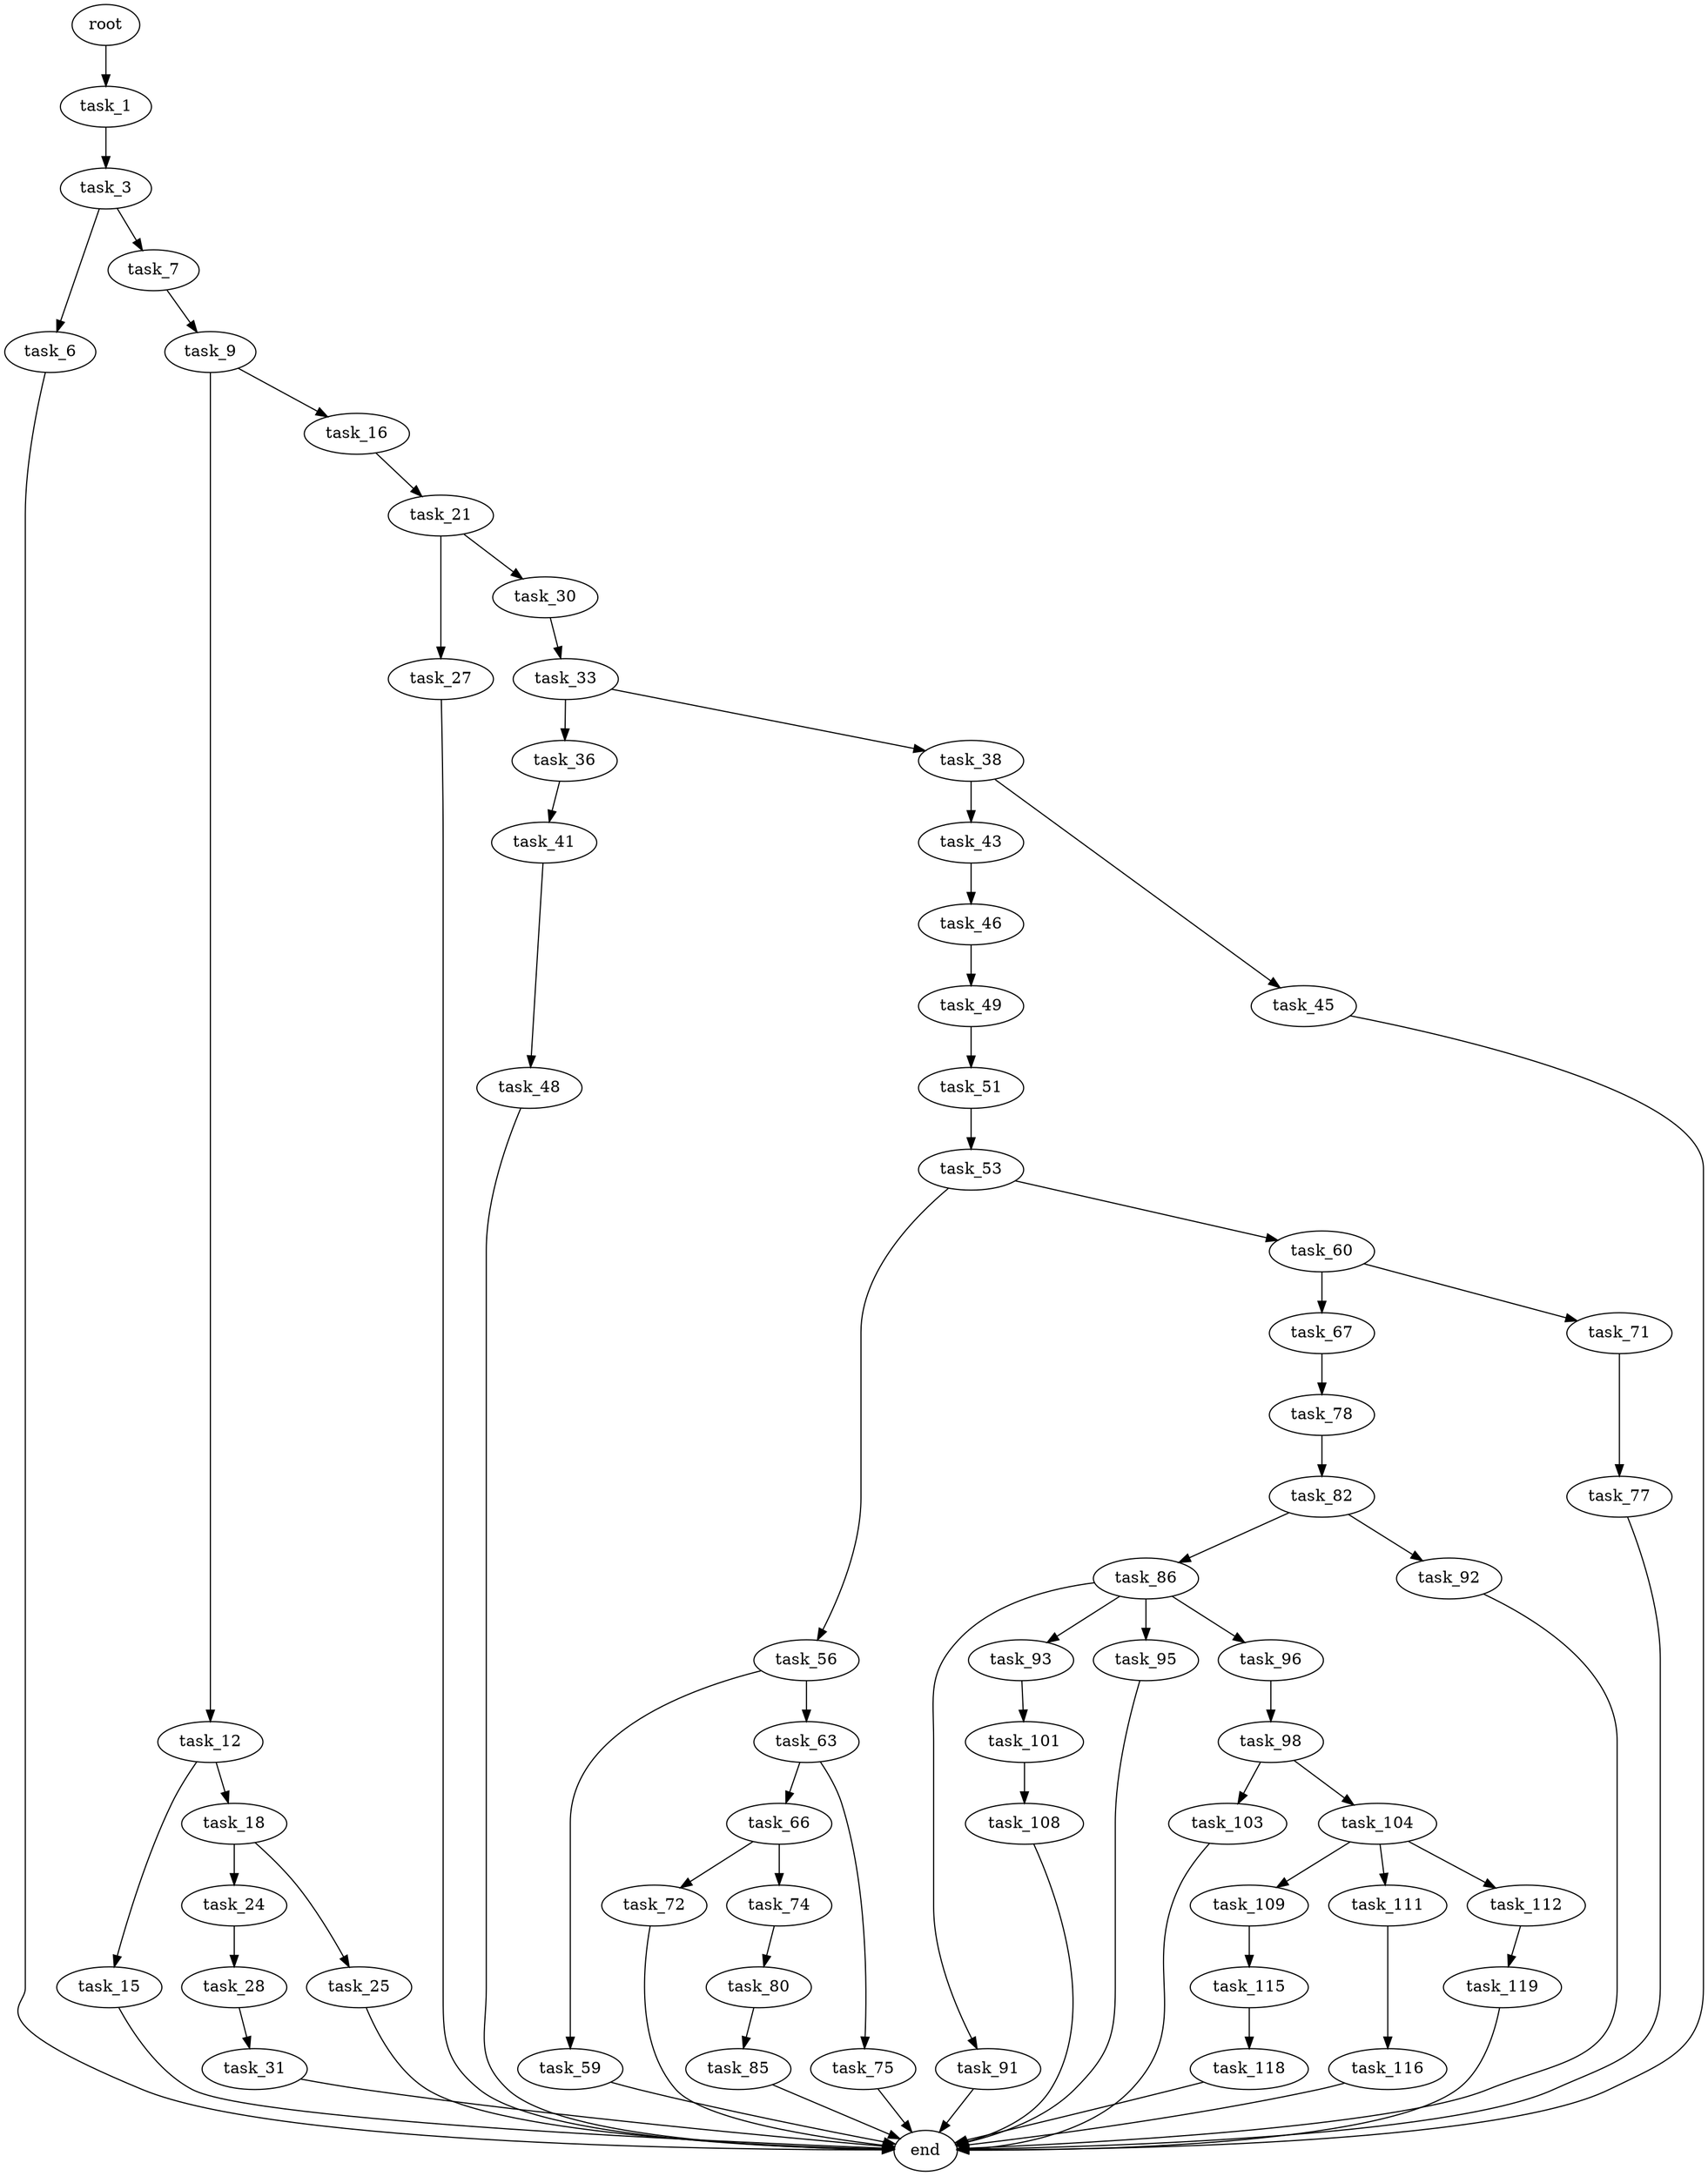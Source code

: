digraph G {
  root [size="0.000000"];
  task_1 [size="8575531220.000000"];
  task_3 [size="231928233984.000000"];
  task_6 [size="367318723425.000000"];
  task_7 [size="568939283497.000000"];
  task_9 [size="457379517069.000000"];
  task_12 [size="8589934592.000000"];
  task_15 [size="1073741824000.000000"];
  task_16 [size="4777692305.000000"];
  task_18 [size="231928233984.000000"];
  task_21 [size="8457452925.000000"];
  task_24 [size="7755023493.000000"];
  task_25 [size="5154374955.000000"];
  task_27 [size="68719476736.000000"];
  task_28 [size="737303841650.000000"];
  task_30 [size="549755813888.000000"];
  task_31 [size="28991029248.000000"];
  task_33 [size="621960127480.000000"];
  task_36 [size="1073741824000.000000"];
  task_38 [size="2264141580.000000"];
  task_41 [size="368293445632.000000"];
  task_43 [size="368293445632.000000"];
  task_45 [size="782757789696.000000"];
  task_46 [size="5572903765.000000"];
  task_48 [size="6445023058.000000"];
  task_49 [size="8589934592.000000"];
  task_51 [size="38472915969.000000"];
  task_53 [size="7326796364.000000"];
  task_56 [size="68719476736.000000"];
  task_59 [size="78851951698.000000"];
  task_60 [size="1804663569.000000"];
  task_63 [size="231928233984.000000"];
  task_66 [size="6343008689.000000"];
  task_67 [size="1959200957.000000"];
  task_71 [size="134217728000.000000"];
  task_72 [size="1073741824000.000000"];
  task_74 [size="79161310252.000000"];
  task_75 [size="368293445632.000000"];
  task_77 [size="38861202638.000000"];
  task_78 [size="30750820498.000000"];
  task_80 [size="233966644929.000000"];
  task_82 [size="258673880078.000000"];
  task_85 [size="245881234753.000000"];
  task_86 [size="782757789696.000000"];
  task_91 [size="24219865846.000000"];
  task_92 [size="1073741824000.000000"];
  task_93 [size="57678087927.000000"];
  task_95 [size="8589934592.000000"];
  task_96 [size="10704937488.000000"];
  task_98 [size="370714691278.000000"];
  task_101 [size="8311443894.000000"];
  task_103 [size="231928233984.000000"];
  task_104 [size="231928233984.000000"];
  task_108 [size="654686586916.000000"];
  task_109 [size="2555985828.000000"];
  task_111 [size="6716221380.000000"];
  task_112 [size="6923018850.000000"];
  task_115 [size="478340160047.000000"];
  task_116 [size="8589934592.000000"];
  task_118 [size="205197515884.000000"];
  task_119 [size="134217728000.000000"];
  end [size="0.000000"];

  root -> task_1 [size="1.000000"];
  task_1 -> task_3 [size="536870912.000000"];
  task_3 -> task_6 [size="301989888.000000"];
  task_3 -> task_7 [size="301989888.000000"];
  task_6 -> end [size="1.000000"];
  task_7 -> task_9 [size="411041792.000000"];
  task_9 -> task_12 [size="301989888.000000"];
  task_9 -> task_16 [size="301989888.000000"];
  task_12 -> task_15 [size="33554432.000000"];
  task_12 -> task_18 [size="33554432.000000"];
  task_15 -> end [size="1.000000"];
  task_16 -> task_21 [size="536870912.000000"];
  task_18 -> task_24 [size="301989888.000000"];
  task_18 -> task_25 [size="301989888.000000"];
  task_21 -> task_27 [size="301989888.000000"];
  task_21 -> task_30 [size="301989888.000000"];
  task_24 -> task_28 [size="301989888.000000"];
  task_25 -> end [size="1.000000"];
  task_27 -> end [size="1.000000"];
  task_28 -> task_31 [size="679477248.000000"];
  task_30 -> task_33 [size="536870912.000000"];
  task_31 -> end [size="1.000000"];
  task_33 -> task_36 [size="536870912.000000"];
  task_33 -> task_38 [size="536870912.000000"];
  task_36 -> task_41 [size="838860800.000000"];
  task_38 -> task_43 [size="209715200.000000"];
  task_38 -> task_45 [size="209715200.000000"];
  task_41 -> task_48 [size="411041792.000000"];
  task_43 -> task_46 [size="411041792.000000"];
  task_45 -> end [size="1.000000"];
  task_46 -> task_49 [size="209715200.000000"];
  task_48 -> end [size="1.000000"];
  task_49 -> task_51 [size="33554432.000000"];
  task_51 -> task_53 [size="679477248.000000"];
  task_53 -> task_56 [size="209715200.000000"];
  task_53 -> task_60 [size="209715200.000000"];
  task_56 -> task_59 [size="134217728.000000"];
  task_56 -> task_63 [size="134217728.000000"];
  task_59 -> end [size="1.000000"];
  task_60 -> task_67 [size="33554432.000000"];
  task_60 -> task_71 [size="33554432.000000"];
  task_63 -> task_66 [size="301989888.000000"];
  task_63 -> task_75 [size="301989888.000000"];
  task_66 -> task_72 [size="134217728.000000"];
  task_66 -> task_74 [size="134217728.000000"];
  task_67 -> task_78 [size="75497472.000000"];
  task_71 -> task_77 [size="209715200.000000"];
  task_72 -> end [size="1.000000"];
  task_74 -> task_80 [size="301989888.000000"];
  task_75 -> end [size="1.000000"];
  task_77 -> end [size="1.000000"];
  task_78 -> task_82 [size="536870912.000000"];
  task_80 -> task_85 [size="411041792.000000"];
  task_82 -> task_86 [size="301989888.000000"];
  task_82 -> task_92 [size="301989888.000000"];
  task_85 -> end [size="1.000000"];
  task_86 -> task_91 [size="679477248.000000"];
  task_86 -> task_93 [size="679477248.000000"];
  task_86 -> task_95 [size="679477248.000000"];
  task_86 -> task_96 [size="679477248.000000"];
  task_91 -> end [size="1.000000"];
  task_92 -> end [size="1.000000"];
  task_93 -> task_101 [size="134217728.000000"];
  task_95 -> end [size="1.000000"];
  task_96 -> task_98 [size="301989888.000000"];
  task_98 -> task_103 [size="536870912.000000"];
  task_98 -> task_104 [size="536870912.000000"];
  task_101 -> task_108 [size="411041792.000000"];
  task_103 -> end [size="1.000000"];
  task_104 -> task_109 [size="301989888.000000"];
  task_104 -> task_111 [size="301989888.000000"];
  task_104 -> task_112 [size="301989888.000000"];
  task_108 -> end [size="1.000000"];
  task_109 -> task_115 [size="75497472.000000"];
  task_111 -> task_116 [size="411041792.000000"];
  task_112 -> task_119 [size="411041792.000000"];
  task_115 -> task_118 [size="679477248.000000"];
  task_116 -> end [size="1.000000"];
  task_118 -> end [size="1.000000"];
  task_119 -> end [size="1.000000"];
}
